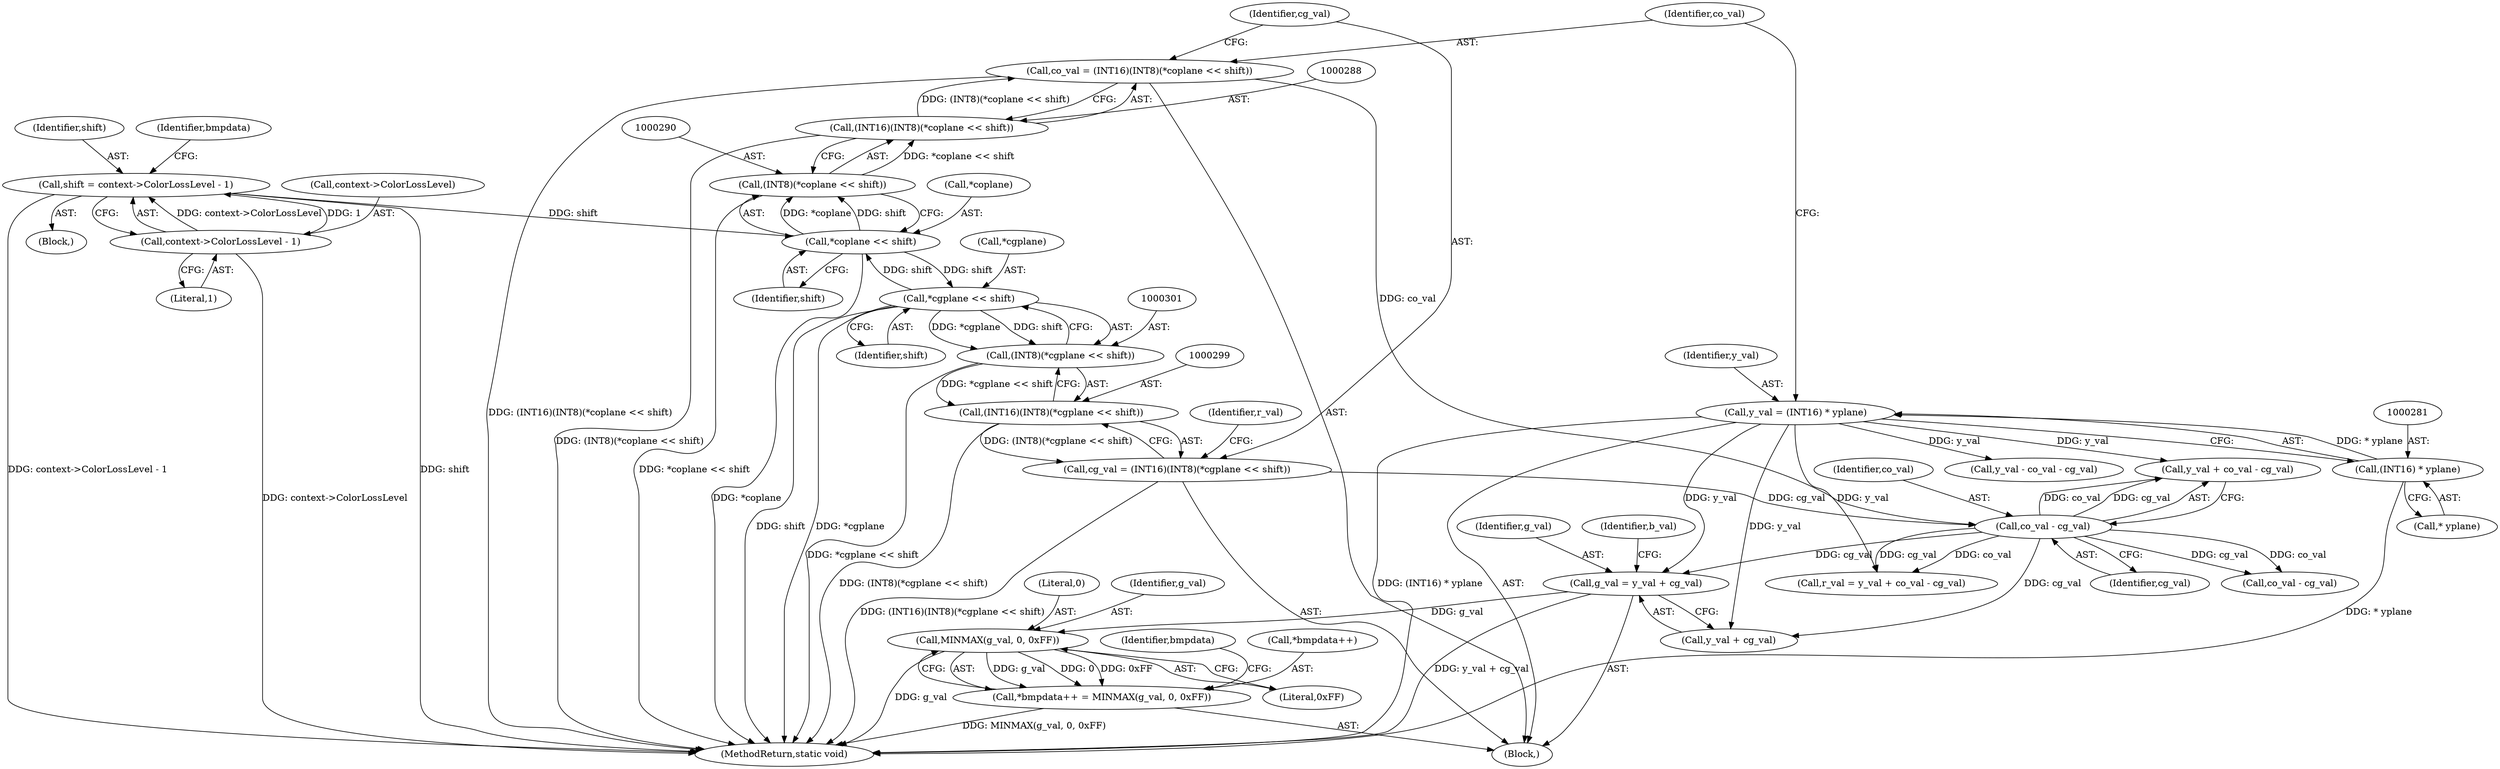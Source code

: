 digraph "1_FreeRDP_d1112c279bd1a327e8e4d0b5f371458bf2579659@integer" {
"1000315" [label="(Call,g_val = y_val + cg_val)"];
"1000278" [label="(Call,y_val = (INT16) * yplane)"];
"1000280" [label="(Call,(INT16) * yplane)"];
"1000311" [label="(Call,co_val - cg_val)"];
"1000285" [label="(Call,co_val = (INT16)(INT8)(*coplane << shift))"];
"1000287" [label="(Call,(INT16)(INT8)(*coplane << shift))"];
"1000289" [label="(Call,(INT8)(*coplane << shift))"];
"1000291" [label="(Call,*coplane << shift)"];
"1000302" [label="(Call,*cgplane << shift)"];
"1000122" [label="(Call,shift = context->ColorLossLevel - 1)"];
"1000124" [label="(Call,context->ColorLossLevel - 1)"];
"1000296" [label="(Call,cg_val = (INT16)(INT8)(*cgplane << shift))"];
"1000298" [label="(Call,(INT16)(INT8)(*cgplane << shift))"];
"1000300" [label="(Call,(INT8)(*cgplane << shift))"];
"1000340" [label="(Call,MINMAX(g_val, 0, 0xFF))"];
"1000336" [label="(Call,*bmpdata++ = MINMAX(g_val, 0, 0xFF))"];
"1000325" [label="(Call,co_val - cg_val)"];
"1000298" [label="(Call,(INT16)(INT8)(*cgplane << shift))"];
"1000292" [label="(Call,*coplane)"];
"1000286" [label="(Identifier,co_val)"];
"1000347" [label="(Identifier,bmpdata)"];
"1000279" [label="(Identifier,y_val)"];
"1000123" [label="(Identifier,shift)"];
"1000303" [label="(Call,*cgplane)"];
"1000315" [label="(Call,g_val = y_val + cg_val)"];
"1000125" [label="(Call,context->ColorLossLevel)"];
"1000285" [label="(Call,co_val = (INT16)(INT8)(*coplane << shift))"];
"1000312" [label="(Identifier,co_val)"];
"1000317" [label="(Call,y_val + cg_val)"];
"1000340" [label="(Call,MINMAX(g_val, 0, 0xFF))"];
"1000316" [label="(Identifier,g_val)"];
"1000309" [label="(Call,y_val + co_val - cg_val)"];
"1000322" [label="(Identifier,b_val)"];
"1000311" [label="(Call,co_val - cg_val)"];
"1000289" [label="(Call,(INT8)(*coplane << shift))"];
"1000308" [label="(Identifier,r_val)"];
"1000297" [label="(Identifier,cg_val)"];
"1000296" [label="(Call,cg_val = (INT16)(INT8)(*cgplane << shift))"];
"1000307" [label="(Call,r_val = y_val + co_val - cg_val)"];
"1000305" [label="(Identifier,shift)"];
"1000124" [label="(Call,context->ColorLossLevel - 1)"];
"1000276" [label="(Block,)"];
"1000131" [label="(Identifier,bmpdata)"];
"1000313" [label="(Identifier,cg_val)"];
"1000287" [label="(Call,(INT16)(INT8)(*coplane << shift))"];
"1000282" [label="(Call,* yplane)"];
"1000341" [label="(Identifier,g_val)"];
"1000110" [label="(Block,)"];
"1000343" [label="(Literal,0xFF)"];
"1000302" [label="(Call,*cgplane << shift)"];
"1000382" [label="(MethodReturn,static void)"];
"1000291" [label="(Call,*coplane << shift)"];
"1000336" [label="(Call,*bmpdata++ = MINMAX(g_val, 0, 0xFF))"];
"1000342" [label="(Literal,0)"];
"1000337" [label="(Call,*bmpdata++)"];
"1000294" [label="(Identifier,shift)"];
"1000280" [label="(Call,(INT16) * yplane)"];
"1000122" [label="(Call,shift = context->ColorLossLevel - 1)"];
"1000300" [label="(Call,(INT8)(*cgplane << shift))"];
"1000323" [label="(Call,y_val - co_val - cg_val)"];
"1000128" [label="(Literal,1)"];
"1000278" [label="(Call,y_val = (INT16) * yplane)"];
"1000315" -> "1000276"  [label="AST: "];
"1000315" -> "1000317"  [label="CFG: "];
"1000316" -> "1000315"  [label="AST: "];
"1000317" -> "1000315"  [label="AST: "];
"1000322" -> "1000315"  [label="CFG: "];
"1000315" -> "1000382"  [label="DDG: y_val + cg_val"];
"1000278" -> "1000315"  [label="DDG: y_val"];
"1000311" -> "1000315"  [label="DDG: cg_val"];
"1000315" -> "1000340"  [label="DDG: g_val"];
"1000278" -> "1000276"  [label="AST: "];
"1000278" -> "1000280"  [label="CFG: "];
"1000279" -> "1000278"  [label="AST: "];
"1000280" -> "1000278"  [label="AST: "];
"1000286" -> "1000278"  [label="CFG: "];
"1000278" -> "1000382"  [label="DDG: (INT16) * yplane"];
"1000280" -> "1000278"  [label="DDG: * yplane"];
"1000278" -> "1000307"  [label="DDG: y_val"];
"1000278" -> "1000309"  [label="DDG: y_val"];
"1000278" -> "1000317"  [label="DDG: y_val"];
"1000278" -> "1000323"  [label="DDG: y_val"];
"1000280" -> "1000282"  [label="CFG: "];
"1000281" -> "1000280"  [label="AST: "];
"1000282" -> "1000280"  [label="AST: "];
"1000280" -> "1000382"  [label="DDG: * yplane"];
"1000311" -> "1000309"  [label="AST: "];
"1000311" -> "1000313"  [label="CFG: "];
"1000312" -> "1000311"  [label="AST: "];
"1000313" -> "1000311"  [label="AST: "];
"1000309" -> "1000311"  [label="CFG: "];
"1000311" -> "1000307"  [label="DDG: co_val"];
"1000311" -> "1000307"  [label="DDG: cg_val"];
"1000311" -> "1000309"  [label="DDG: co_val"];
"1000311" -> "1000309"  [label="DDG: cg_val"];
"1000285" -> "1000311"  [label="DDG: co_val"];
"1000296" -> "1000311"  [label="DDG: cg_val"];
"1000311" -> "1000317"  [label="DDG: cg_val"];
"1000311" -> "1000325"  [label="DDG: co_val"];
"1000311" -> "1000325"  [label="DDG: cg_val"];
"1000285" -> "1000276"  [label="AST: "];
"1000285" -> "1000287"  [label="CFG: "];
"1000286" -> "1000285"  [label="AST: "];
"1000287" -> "1000285"  [label="AST: "];
"1000297" -> "1000285"  [label="CFG: "];
"1000285" -> "1000382"  [label="DDG: (INT16)(INT8)(*coplane << shift)"];
"1000287" -> "1000285"  [label="DDG: (INT8)(*coplane << shift)"];
"1000287" -> "1000289"  [label="CFG: "];
"1000288" -> "1000287"  [label="AST: "];
"1000289" -> "1000287"  [label="AST: "];
"1000287" -> "1000382"  [label="DDG: (INT8)(*coplane << shift)"];
"1000289" -> "1000287"  [label="DDG: *coplane << shift"];
"1000289" -> "1000291"  [label="CFG: "];
"1000290" -> "1000289"  [label="AST: "];
"1000291" -> "1000289"  [label="AST: "];
"1000289" -> "1000382"  [label="DDG: *coplane << shift"];
"1000291" -> "1000289"  [label="DDG: *coplane"];
"1000291" -> "1000289"  [label="DDG: shift"];
"1000291" -> "1000294"  [label="CFG: "];
"1000292" -> "1000291"  [label="AST: "];
"1000294" -> "1000291"  [label="AST: "];
"1000291" -> "1000382"  [label="DDG: *coplane"];
"1000302" -> "1000291"  [label="DDG: shift"];
"1000122" -> "1000291"  [label="DDG: shift"];
"1000291" -> "1000302"  [label="DDG: shift"];
"1000302" -> "1000300"  [label="AST: "];
"1000302" -> "1000305"  [label="CFG: "];
"1000303" -> "1000302"  [label="AST: "];
"1000305" -> "1000302"  [label="AST: "];
"1000300" -> "1000302"  [label="CFG: "];
"1000302" -> "1000382"  [label="DDG: *cgplane"];
"1000302" -> "1000382"  [label="DDG: shift"];
"1000302" -> "1000300"  [label="DDG: *cgplane"];
"1000302" -> "1000300"  [label="DDG: shift"];
"1000122" -> "1000110"  [label="AST: "];
"1000122" -> "1000124"  [label="CFG: "];
"1000123" -> "1000122"  [label="AST: "];
"1000124" -> "1000122"  [label="AST: "];
"1000131" -> "1000122"  [label="CFG: "];
"1000122" -> "1000382"  [label="DDG: shift"];
"1000122" -> "1000382"  [label="DDG: context->ColorLossLevel - 1"];
"1000124" -> "1000122"  [label="DDG: context->ColorLossLevel"];
"1000124" -> "1000122"  [label="DDG: 1"];
"1000124" -> "1000128"  [label="CFG: "];
"1000125" -> "1000124"  [label="AST: "];
"1000128" -> "1000124"  [label="AST: "];
"1000124" -> "1000382"  [label="DDG: context->ColorLossLevel"];
"1000296" -> "1000276"  [label="AST: "];
"1000296" -> "1000298"  [label="CFG: "];
"1000297" -> "1000296"  [label="AST: "];
"1000298" -> "1000296"  [label="AST: "];
"1000308" -> "1000296"  [label="CFG: "];
"1000296" -> "1000382"  [label="DDG: (INT16)(INT8)(*cgplane << shift)"];
"1000298" -> "1000296"  [label="DDG: (INT8)(*cgplane << shift)"];
"1000298" -> "1000300"  [label="CFG: "];
"1000299" -> "1000298"  [label="AST: "];
"1000300" -> "1000298"  [label="AST: "];
"1000298" -> "1000382"  [label="DDG: (INT8)(*cgplane << shift)"];
"1000300" -> "1000298"  [label="DDG: *cgplane << shift"];
"1000301" -> "1000300"  [label="AST: "];
"1000300" -> "1000382"  [label="DDG: *cgplane << shift"];
"1000340" -> "1000336"  [label="AST: "];
"1000340" -> "1000343"  [label="CFG: "];
"1000341" -> "1000340"  [label="AST: "];
"1000342" -> "1000340"  [label="AST: "];
"1000343" -> "1000340"  [label="AST: "];
"1000336" -> "1000340"  [label="CFG: "];
"1000340" -> "1000382"  [label="DDG: g_val"];
"1000340" -> "1000336"  [label="DDG: g_val"];
"1000340" -> "1000336"  [label="DDG: 0"];
"1000340" -> "1000336"  [label="DDG: 0xFF"];
"1000336" -> "1000276"  [label="AST: "];
"1000337" -> "1000336"  [label="AST: "];
"1000347" -> "1000336"  [label="CFG: "];
"1000336" -> "1000382"  [label="DDG: MINMAX(g_val, 0, 0xFF)"];
}
